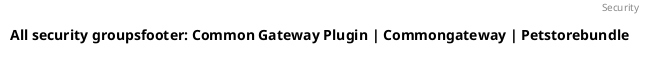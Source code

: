 @startuml
title: All security groupsfooter: Common Gateway Plugin | Commongateway | Petstorebundle 
header: Security

@enduml
